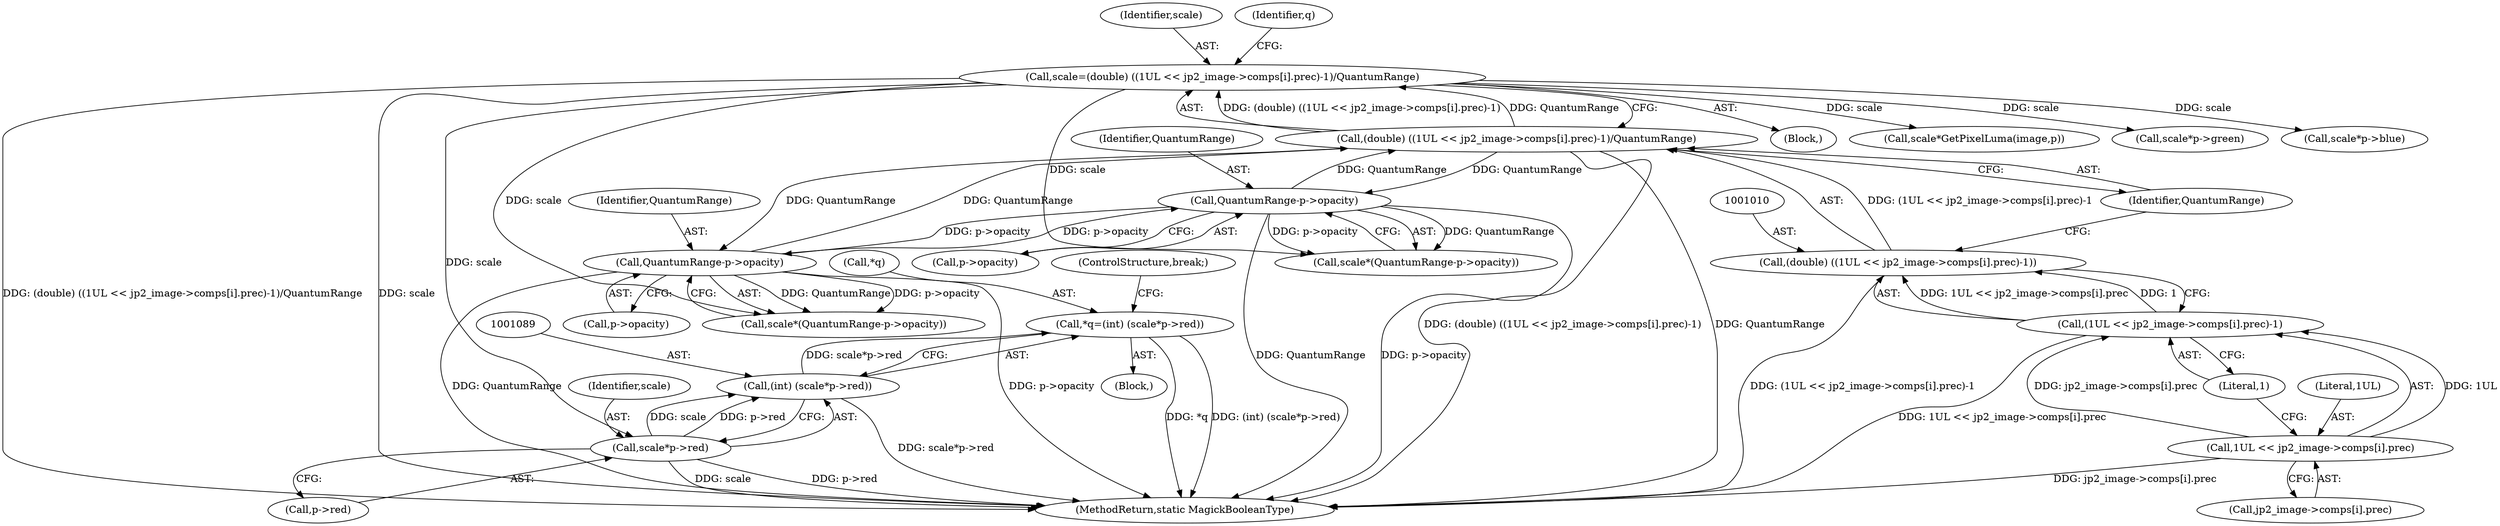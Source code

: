 digraph "0_ImageMagick_3d5ac8c20846871f1eb3068b65f93da7cd33bfd0_0@pointer" {
"1001085" [label="(Call,*q=(int) (scale*p->red))"];
"1001088" [label="(Call,(int) (scale*p->red))"];
"1001090" [label="(Call,scale*p->red)"];
"1001006" [label="(Call,scale=(double) ((1UL << jp2_image->comps[i].prec)-1)/QuantumRange)"];
"1001008" [label="(Call,(double) ((1UL << jp2_image->comps[i].prec)-1)/QuantumRange)"];
"1001009" [label="(Call,(double) ((1UL << jp2_image->comps[i].prec)-1))"];
"1001011" [label="(Call,(1UL << jp2_image->comps[i].prec)-1)"];
"1001012" [label="(Call,1UL << jp2_image->comps[i].prec)"];
"1001110" [label="(Call,QuantumRange-p->opacity)"];
"1001149" [label="(Call,QuantumRange-p->opacity)"];
"1001014" [label="(Call,jp2_image->comps[i].prec)"];
"1001088" [label="(Call,(int) (scale*p->red))"];
"1001003" [label="(Block,)"];
"1001092" [label="(Call,p->red)"];
"1001021" [label="(Literal,1)"];
"1001299" [label="(MethodReturn,static MagickBooleanType)"];
"1001090" [label="(Call,scale*p->red)"];
"1001091" [label="(Identifier,scale)"];
"1001147" [label="(Call,scale*(QuantumRange-p->opacity))"];
"1001007" [label="(Identifier,scale)"];
"1001011" [label="(Call,(1UL << jp2_image->comps[i].prec)-1)"];
"1001024" [label="(Identifier,q)"];
"1001095" [label="(ControlStructure,break;)"];
"1001006" [label="(Call,scale=(double) ((1UL << jp2_image->comps[i].prec)-1)/QuantumRange)"];
"1001149" [label="(Call,QuantumRange-p->opacity)"];
"1001150" [label="(Identifier,QuantumRange)"];
"1001108" [label="(Call,scale*(QuantumRange-p->opacity))"];
"1001112" [label="(Call,p->opacity)"];
"1001111" [label="(Identifier,QuantumRange)"];
"1001085" [label="(Call,*q=(int) (scale*p->red))"];
"1001079" [label="(Call,scale*GetPixelLuma(image,p))"];
"1001121" [label="(Call,scale*p->green)"];
"1001008" [label="(Call,(double) ((1UL << jp2_image->comps[i].prec)-1)/QuantumRange)"];
"1001110" [label="(Call,QuantumRange-p->opacity)"];
"1001068" [label="(Block,)"];
"1001086" [label="(Call,*q)"];
"1001134" [label="(Call,scale*p->blue)"];
"1001012" [label="(Call,1UL << jp2_image->comps[i].prec)"];
"1001009" [label="(Call,(double) ((1UL << jp2_image->comps[i].prec)-1))"];
"1001013" [label="(Literal,1UL)"];
"1001151" [label="(Call,p->opacity)"];
"1001022" [label="(Identifier,QuantumRange)"];
"1001085" -> "1001068"  [label="AST: "];
"1001085" -> "1001088"  [label="CFG: "];
"1001086" -> "1001085"  [label="AST: "];
"1001088" -> "1001085"  [label="AST: "];
"1001095" -> "1001085"  [label="CFG: "];
"1001085" -> "1001299"  [label="DDG: (int) (scale*p->red)"];
"1001085" -> "1001299"  [label="DDG: *q"];
"1001088" -> "1001085"  [label="DDG: scale*p->red"];
"1001088" -> "1001090"  [label="CFG: "];
"1001089" -> "1001088"  [label="AST: "];
"1001090" -> "1001088"  [label="AST: "];
"1001088" -> "1001299"  [label="DDG: scale*p->red"];
"1001090" -> "1001088"  [label="DDG: scale"];
"1001090" -> "1001088"  [label="DDG: p->red"];
"1001090" -> "1001092"  [label="CFG: "];
"1001091" -> "1001090"  [label="AST: "];
"1001092" -> "1001090"  [label="AST: "];
"1001090" -> "1001299"  [label="DDG: scale"];
"1001090" -> "1001299"  [label="DDG: p->red"];
"1001006" -> "1001090"  [label="DDG: scale"];
"1001006" -> "1001003"  [label="AST: "];
"1001006" -> "1001008"  [label="CFG: "];
"1001007" -> "1001006"  [label="AST: "];
"1001008" -> "1001006"  [label="AST: "];
"1001024" -> "1001006"  [label="CFG: "];
"1001006" -> "1001299"  [label="DDG: (double) ((1UL << jp2_image->comps[i].prec)-1)/QuantumRange"];
"1001006" -> "1001299"  [label="DDG: scale"];
"1001008" -> "1001006"  [label="DDG: (double) ((1UL << jp2_image->comps[i].prec)-1)"];
"1001008" -> "1001006"  [label="DDG: QuantumRange"];
"1001006" -> "1001079"  [label="DDG: scale"];
"1001006" -> "1001108"  [label="DDG: scale"];
"1001006" -> "1001121"  [label="DDG: scale"];
"1001006" -> "1001134"  [label="DDG: scale"];
"1001006" -> "1001147"  [label="DDG: scale"];
"1001008" -> "1001022"  [label="CFG: "];
"1001009" -> "1001008"  [label="AST: "];
"1001022" -> "1001008"  [label="AST: "];
"1001008" -> "1001299"  [label="DDG: (double) ((1UL << jp2_image->comps[i].prec)-1)"];
"1001008" -> "1001299"  [label="DDG: QuantumRange"];
"1001009" -> "1001008"  [label="DDG: (1UL << jp2_image->comps[i].prec)-1"];
"1001110" -> "1001008"  [label="DDG: QuantumRange"];
"1001149" -> "1001008"  [label="DDG: QuantumRange"];
"1001008" -> "1001110"  [label="DDG: QuantumRange"];
"1001008" -> "1001149"  [label="DDG: QuantumRange"];
"1001009" -> "1001011"  [label="CFG: "];
"1001010" -> "1001009"  [label="AST: "];
"1001011" -> "1001009"  [label="AST: "];
"1001022" -> "1001009"  [label="CFG: "];
"1001009" -> "1001299"  [label="DDG: (1UL << jp2_image->comps[i].prec)-1"];
"1001011" -> "1001009"  [label="DDG: 1UL << jp2_image->comps[i].prec"];
"1001011" -> "1001009"  [label="DDG: 1"];
"1001011" -> "1001021"  [label="CFG: "];
"1001012" -> "1001011"  [label="AST: "];
"1001021" -> "1001011"  [label="AST: "];
"1001011" -> "1001299"  [label="DDG: 1UL << jp2_image->comps[i].prec"];
"1001012" -> "1001011"  [label="DDG: 1UL"];
"1001012" -> "1001011"  [label="DDG: jp2_image->comps[i].prec"];
"1001012" -> "1001014"  [label="CFG: "];
"1001013" -> "1001012"  [label="AST: "];
"1001014" -> "1001012"  [label="AST: "];
"1001021" -> "1001012"  [label="CFG: "];
"1001012" -> "1001299"  [label="DDG: jp2_image->comps[i].prec"];
"1001110" -> "1001108"  [label="AST: "];
"1001110" -> "1001112"  [label="CFG: "];
"1001111" -> "1001110"  [label="AST: "];
"1001112" -> "1001110"  [label="AST: "];
"1001108" -> "1001110"  [label="CFG: "];
"1001110" -> "1001299"  [label="DDG: QuantumRange"];
"1001110" -> "1001299"  [label="DDG: p->opacity"];
"1001110" -> "1001108"  [label="DDG: QuantumRange"];
"1001110" -> "1001108"  [label="DDG: p->opacity"];
"1001149" -> "1001110"  [label="DDG: p->opacity"];
"1001110" -> "1001149"  [label="DDG: p->opacity"];
"1001149" -> "1001147"  [label="AST: "];
"1001149" -> "1001151"  [label="CFG: "];
"1001150" -> "1001149"  [label="AST: "];
"1001151" -> "1001149"  [label="AST: "];
"1001147" -> "1001149"  [label="CFG: "];
"1001149" -> "1001299"  [label="DDG: p->opacity"];
"1001149" -> "1001299"  [label="DDG: QuantumRange"];
"1001149" -> "1001147"  [label="DDG: QuantumRange"];
"1001149" -> "1001147"  [label="DDG: p->opacity"];
}
